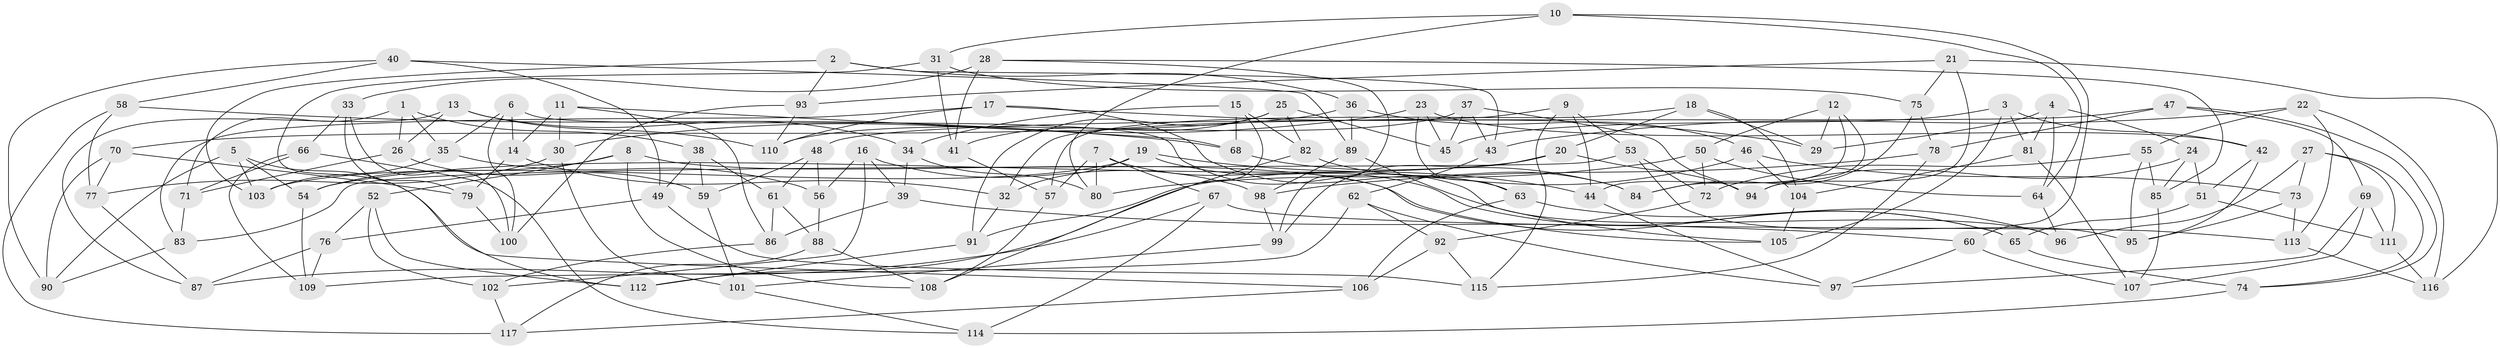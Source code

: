 // coarse degree distribution, {4: 0.7777777777777778, 5: 0.06172839506172839, 8: 0.037037037037037035, 6: 0.037037037037037035, 3: 0.024691358024691357, 2: 0.012345679012345678, 7: 0.024691358024691357, 10: 0.012345679012345678, 11: 0.012345679012345678}
// Generated by graph-tools (version 1.1) at 2025/02/03/04/25 22:02:30]
// undirected, 117 vertices, 234 edges
graph export_dot {
graph [start="1"]
  node [color=gray90,style=filled];
  1;
  2;
  3;
  4;
  5;
  6;
  7;
  8;
  9;
  10;
  11;
  12;
  13;
  14;
  15;
  16;
  17;
  18;
  19;
  20;
  21;
  22;
  23;
  24;
  25;
  26;
  27;
  28;
  29;
  30;
  31;
  32;
  33;
  34;
  35;
  36;
  37;
  38;
  39;
  40;
  41;
  42;
  43;
  44;
  45;
  46;
  47;
  48;
  49;
  50;
  51;
  52;
  53;
  54;
  55;
  56;
  57;
  58;
  59;
  60;
  61;
  62;
  63;
  64;
  65;
  66;
  67;
  68;
  69;
  70;
  71;
  72;
  73;
  74;
  75;
  76;
  77;
  78;
  79;
  80;
  81;
  82;
  83;
  84;
  85;
  86;
  87;
  88;
  89;
  90;
  91;
  92;
  93;
  94;
  95;
  96;
  97;
  98;
  99;
  100;
  101;
  102;
  103;
  104;
  105;
  106;
  107;
  108;
  109;
  110;
  111;
  112;
  113;
  114;
  115;
  116;
  117;
  1 -- 35;
  1 -- 38;
  1 -- 71;
  1 -- 26;
  2 -- 43;
  2 -- 36;
  2 -- 93;
  2 -- 103;
  3 -- 81;
  3 -- 105;
  3 -- 45;
  3 -- 42;
  4 -- 64;
  4 -- 81;
  4 -- 29;
  4 -- 24;
  5 -- 106;
  5 -- 103;
  5 -- 90;
  5 -- 54;
  6 -- 35;
  6 -- 100;
  6 -- 96;
  6 -- 14;
  7 -- 67;
  7 -- 57;
  7 -- 80;
  7 -- 105;
  8 -- 65;
  8 -- 52;
  8 -- 108;
  8 -- 54;
  9 -- 115;
  9 -- 44;
  9 -- 32;
  9 -- 53;
  10 -- 31;
  10 -- 60;
  10 -- 80;
  10 -- 64;
  11 -- 86;
  11 -- 68;
  11 -- 30;
  11 -- 14;
  12 -- 50;
  12 -- 29;
  12 -- 84;
  12 -- 44;
  13 -- 34;
  13 -- 87;
  13 -- 26;
  13 -- 110;
  14 -- 32;
  14 -- 79;
  15 -- 82;
  15 -- 108;
  15 -- 34;
  15 -- 68;
  16 -- 39;
  16 -- 56;
  16 -- 102;
  16 -- 98;
  17 -- 83;
  17 -- 110;
  17 -- 29;
  17 -- 63;
  18 -- 57;
  18 -- 104;
  18 -- 20;
  18 -- 29;
  19 -- 44;
  19 -- 103;
  19 -- 65;
  19 -- 32;
  20 -- 54;
  20 -- 94;
  20 -- 99;
  21 -- 93;
  21 -- 75;
  21 -- 116;
  21 -- 94;
  22 -- 113;
  22 -- 43;
  22 -- 55;
  22 -- 116;
  23 -- 63;
  23 -- 42;
  23 -- 30;
  23 -- 45;
  24 -- 85;
  24 -- 94;
  24 -- 51;
  25 -- 45;
  25 -- 91;
  25 -- 41;
  25 -- 82;
  26 -- 59;
  26 -- 71;
  27 -- 73;
  27 -- 96;
  27 -- 111;
  27 -- 74;
  28 -- 41;
  28 -- 85;
  28 -- 99;
  28 -- 33;
  30 -- 101;
  30 -- 77;
  31 -- 41;
  31 -- 75;
  31 -- 112;
  32 -- 91;
  33 -- 100;
  33 -- 66;
  33 -- 79;
  34 -- 39;
  34 -- 80;
  35 -- 56;
  35 -- 103;
  36 -- 46;
  36 -- 89;
  36 -- 70;
  37 -- 94;
  37 -- 43;
  37 -- 45;
  37 -- 110;
  38 -- 49;
  38 -- 61;
  38 -- 59;
  39 -- 60;
  39 -- 86;
  40 -- 49;
  40 -- 90;
  40 -- 89;
  40 -- 58;
  41 -- 57;
  42 -- 51;
  42 -- 95;
  43 -- 62;
  44 -- 97;
  46 -- 73;
  46 -- 104;
  46 -- 91;
  47 -- 74;
  47 -- 78;
  47 -- 69;
  47 -- 48;
  48 -- 56;
  48 -- 61;
  48 -- 59;
  49 -- 115;
  49 -- 76;
  50 -- 72;
  50 -- 80;
  50 -- 64;
  51 -- 111;
  51 -- 65;
  52 -- 76;
  52 -- 112;
  52 -- 102;
  53 -- 83;
  53 -- 72;
  53 -- 95;
  54 -- 109;
  55 -- 85;
  55 -- 95;
  55 -- 72;
  56 -- 88;
  57 -- 108;
  58 -- 68;
  58 -- 77;
  58 -- 117;
  59 -- 101;
  60 -- 97;
  60 -- 107;
  61 -- 88;
  61 -- 86;
  62 -- 97;
  62 -- 92;
  62 -- 109;
  63 -- 96;
  63 -- 106;
  64 -- 96;
  65 -- 74;
  66 -- 109;
  66 -- 114;
  66 -- 71;
  67 -- 113;
  67 -- 114;
  67 -- 87;
  68 -- 84;
  69 -- 97;
  69 -- 111;
  69 -- 107;
  70 -- 90;
  70 -- 77;
  70 -- 79;
  71 -- 83;
  72 -- 92;
  73 -- 113;
  73 -- 95;
  74 -- 114;
  75 -- 84;
  75 -- 78;
  76 -- 109;
  76 -- 87;
  77 -- 87;
  78 -- 98;
  78 -- 115;
  79 -- 100;
  81 -- 104;
  81 -- 107;
  82 -- 112;
  82 -- 84;
  83 -- 90;
  85 -- 107;
  86 -- 102;
  88 -- 117;
  88 -- 108;
  89 -- 98;
  89 -- 105;
  91 -- 112;
  92 -- 115;
  92 -- 106;
  93 -- 100;
  93 -- 110;
  98 -- 99;
  99 -- 101;
  101 -- 114;
  102 -- 117;
  104 -- 105;
  106 -- 117;
  111 -- 116;
  113 -- 116;
}
